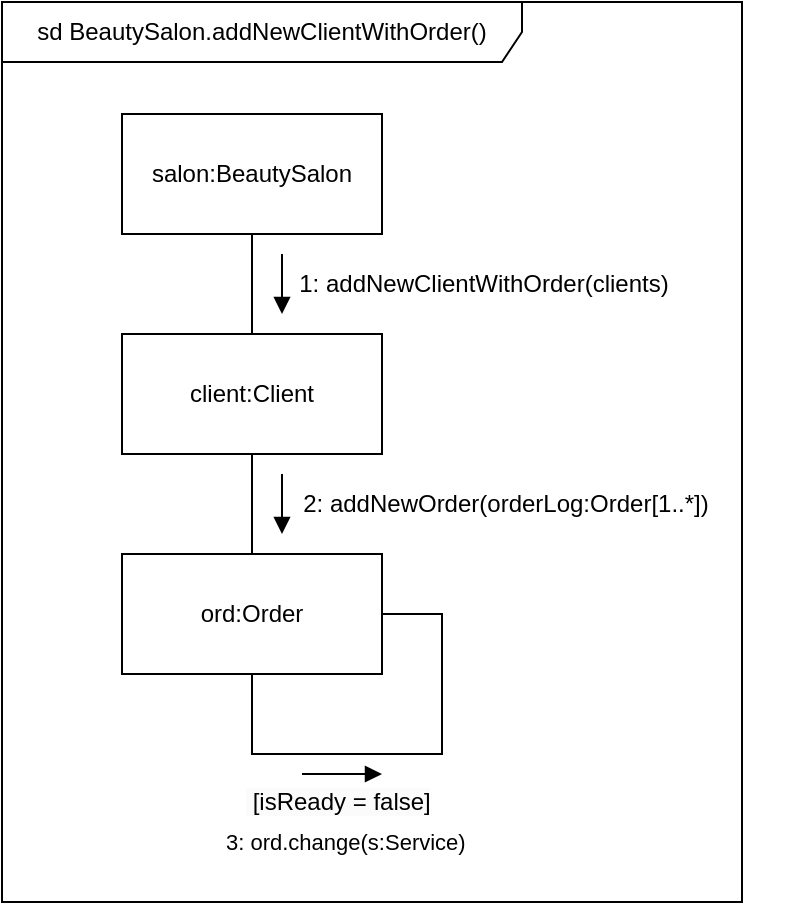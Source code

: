 <mxfile version="22.0.7" type="github">
  <diagram name="Страница — 1" id="CmyEx2-zxZ6OVXl3N_ZN">
    <mxGraphModel dx="986" dy="504" grid="1" gridSize="10" guides="1" tooltips="1" connect="1" arrows="1" fold="1" page="1" pageScale="1" pageWidth="827" pageHeight="1169" math="0" shadow="0">
      <root>
        <mxCell id="0" />
        <mxCell id="1" parent="0" />
        <mxCell id="TlDxSS4YfpY0NpfLTLBp-15" value="salon:BeautySalon" style="rounded=0;whiteSpace=wrap;html=1;" parent="1" vertex="1">
          <mxGeometry x="100" y="86" width="130" height="60" as="geometry" />
        </mxCell>
        <mxCell id="TlDxSS4YfpY0NpfLTLBp-16" value="client:Client" style="rounded=0;whiteSpace=wrap;html=1;" parent="1" vertex="1">
          <mxGeometry x="100" y="196" width="130" height="60" as="geometry" />
        </mxCell>
        <mxCell id="TlDxSS4YfpY0NpfLTLBp-17" value="ord:Order" style="rounded=0;whiteSpace=wrap;html=1;" parent="1" vertex="1">
          <mxGeometry x="100" y="306" width="130" height="60" as="geometry" />
        </mxCell>
        <mxCell id="TlDxSS4YfpY0NpfLTLBp-18" value="" style="endArrow=none;html=1;rounded=0;entryX=0.5;entryY=1;entryDx=0;entryDy=0;exitX=0.5;exitY=0;exitDx=0;exitDy=0;" parent="1" source="TlDxSS4YfpY0NpfLTLBp-16" target="TlDxSS4YfpY0NpfLTLBp-15" edge="1">
          <mxGeometry width="50" height="50" relative="1" as="geometry">
            <mxPoint x="420" y="336" as="sourcePoint" />
            <mxPoint x="470" y="286" as="targetPoint" />
          </mxGeometry>
        </mxCell>
        <mxCell id="TlDxSS4YfpY0NpfLTLBp-19" value="" style="endArrow=none;html=1;rounded=0;entryX=0.5;entryY=1;entryDx=0;entryDy=0;" parent="1" source="TlDxSS4YfpY0NpfLTLBp-17" target="TlDxSS4YfpY0NpfLTLBp-16" edge="1">
          <mxGeometry width="50" height="50" relative="1" as="geometry">
            <mxPoint x="420" y="336" as="sourcePoint" />
            <mxPoint x="470" y="286" as="targetPoint" />
          </mxGeometry>
        </mxCell>
        <mxCell id="TlDxSS4YfpY0NpfLTLBp-20" value="" style="endArrow=block;endFill=1;html=1;edgeStyle=orthogonalEdgeStyle;align=left;verticalAlign=top;rounded=0;" parent="1" edge="1">
          <mxGeometry x="-1" relative="1" as="geometry">
            <mxPoint x="180" y="156" as="sourcePoint" />
            <mxPoint x="180" y="186" as="targetPoint" />
          </mxGeometry>
        </mxCell>
        <mxCell id="TlDxSS4YfpY0NpfLTLBp-21" value="" style="endArrow=block;endFill=1;html=1;edgeStyle=orthogonalEdgeStyle;align=left;verticalAlign=top;rounded=0;" parent="1" edge="1">
          <mxGeometry x="-1" relative="1" as="geometry">
            <mxPoint x="180" y="266" as="sourcePoint" />
            <mxPoint x="180" y="296" as="targetPoint" />
          </mxGeometry>
        </mxCell>
        <mxCell id="TlDxSS4YfpY0NpfLTLBp-22" value="1: addNewClientWithOrder(clients)" style="text;html=1;strokeColor=none;fillColor=none;align=center;verticalAlign=middle;whiteSpace=wrap;rounded=0;" parent="1" vertex="1">
          <mxGeometry x="186" y="156" width="190" height="30" as="geometry" />
        </mxCell>
        <mxCell id="TlDxSS4YfpY0NpfLTLBp-23" value="2: addNewOrder(orderLog:Order[1..*])&lt;br&gt;" style="text;html=1;strokeColor=none;fillColor=none;align=center;verticalAlign=middle;whiteSpace=wrap;rounded=0;" parent="1" vertex="1">
          <mxGeometry x="150" y="266" width="284" height="30" as="geometry" />
        </mxCell>
        <mxCell id="TlDxSS4YfpY0NpfLTLBp-24" value="" style="endArrow=none;html=1;rounded=0;entryX=0.5;entryY=1;entryDx=0;entryDy=0;exitX=1;exitY=0.5;exitDx=0;exitDy=0;" parent="1" source="TlDxSS4YfpY0NpfLTLBp-17" target="TlDxSS4YfpY0NpfLTLBp-17" edge="1">
          <mxGeometry width="50" height="50" relative="1" as="geometry">
            <mxPoint x="230" y="436" as="sourcePoint" />
            <mxPoint x="170" y="476" as="targetPoint" />
            <Array as="points">
              <mxPoint x="260" y="336" />
              <mxPoint x="260" y="406" />
              <mxPoint x="230" y="406" />
              <mxPoint x="165" y="406" />
            </Array>
          </mxGeometry>
        </mxCell>
        <mxCell id="TlDxSS4YfpY0NpfLTLBp-25" value="" style="endArrow=block;endFill=1;html=1;edgeStyle=orthogonalEdgeStyle;align=left;verticalAlign=top;rounded=0;" parent="1" edge="1">
          <mxGeometry x="-1" relative="1" as="geometry">
            <mxPoint x="190" y="416" as="sourcePoint" />
            <mxPoint x="230" y="416" as="targetPoint" />
          </mxGeometry>
        </mxCell>
        <mxCell id="TlDxSS4YfpY0NpfLTLBp-26" value="&lt;span style=&quot;color: rgb(0, 0, 0); font-family: Helvetica; font-size: 12px; font-style: normal; font-variant-ligatures: normal; font-variant-caps: normal; font-weight: 400; letter-spacing: normal; orphans: 2; text-align: center; text-indent: 0px; text-transform: none; widows: 2; word-spacing: 0px; -webkit-text-stroke-width: 0px; background-color: rgb(251, 251, 251); text-decoration-thickness: initial; text-decoration-style: initial; text-decoration-color: initial; float: none; display: inline !important;&quot;&gt;&lt;span&gt;&amp;nbsp;&lt;/span&gt;[isReady = false]&lt;/span&gt;" style="text;whiteSpace=wrap;html=1;" parent="1" vertex="1">
          <mxGeometry x="160" y="416" width="150" height="40" as="geometry" />
        </mxCell>
        <mxCell id="TlDxSS4YfpY0NpfLTLBp-27" value="&lt;span style=&quot;color: rgb(0, 0, 0); font-family: Helvetica; font-size: 11px; font-style: normal; font-variant-ligatures: normal; font-variant-caps: normal; font-weight: 400; letter-spacing: normal; orphans: 2; text-align: left; text-indent: 0px; text-transform: none; widows: 2; word-spacing: 0px; -webkit-text-stroke-width: 0px; background-color: rgb(255, 255, 255); text-decoration-thickness: initial; text-decoration-style: initial; text-decoration-color: initial; float: none; display: inline !important;&quot;&gt;3: ord.change(s:Service)&lt;/span&gt;" style="text;whiteSpace=wrap;html=1;" parent="1" vertex="1">
          <mxGeometry x="150" y="436" width="150" height="40" as="geometry" />
        </mxCell>
        <mxCell id="TlDxSS4YfpY0NpfLTLBp-28" value="sd BeautySalon.&lt;span style=&quot;border-color: var(--border-color); text-align: left;&quot;&gt;addNewClientWithOrder&lt;/span&gt;()" style="shape=umlFrame;whiteSpace=wrap;html=1;pointerEvents=0;width=260;height=30;" parent="1" vertex="1">
          <mxGeometry x="40" y="30" width="370" height="450" as="geometry" />
        </mxCell>
      </root>
    </mxGraphModel>
  </diagram>
</mxfile>
